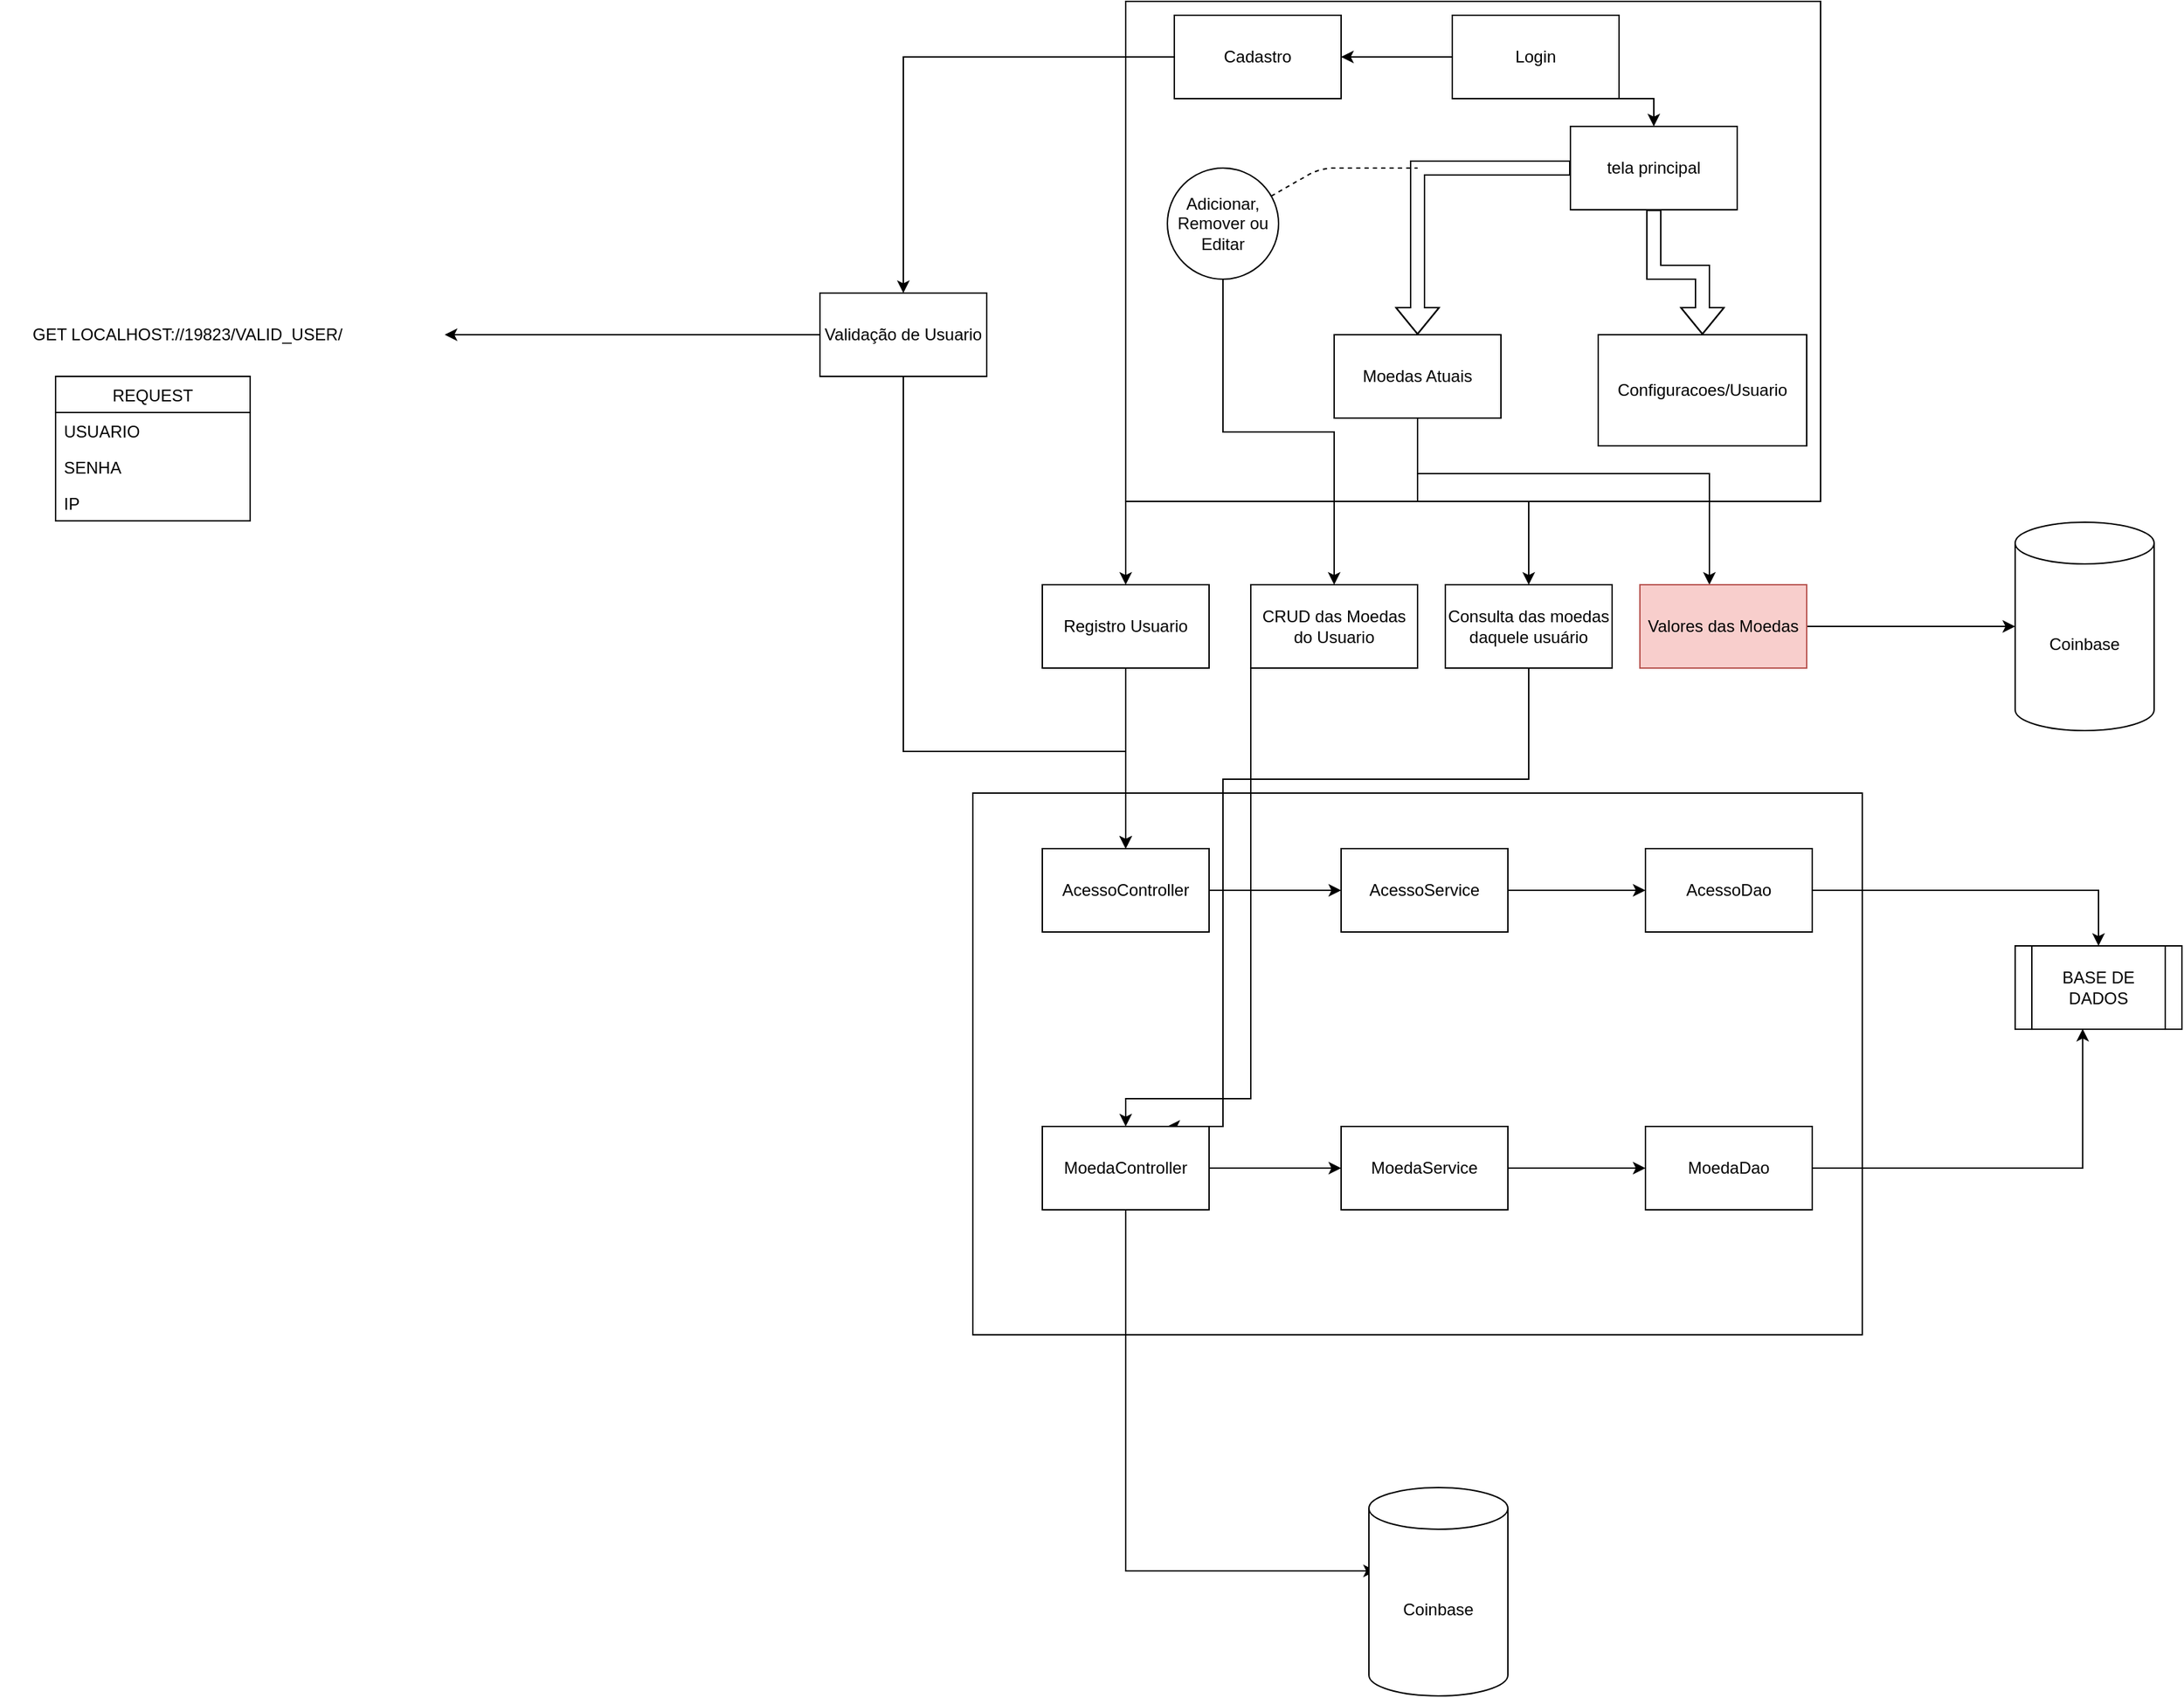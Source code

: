 <mxfile version="15.0.3" type="device"><diagram id="KHrLotCQYsm0z1PO8r3x" name="Page-1"><mxGraphModel dx="2389" dy="885" grid="1" gridSize="10" guides="1" tooltips="1" connect="1" arrows="1" fold="1" page="1" pageScale="1" pageWidth="827" pageHeight="1169" math="0" shadow="0"><root><mxCell id="0"/><mxCell id="1" parent="0"/><mxCell id="WY1pbF_B8n3K9dIkd5Sb-11" value="" style="rounded=0;whiteSpace=wrap;html=1;" vertex="1" parent="1"><mxGeometry x="-70" y="650" width="640" height="390" as="geometry"/></mxCell><mxCell id="WY1pbF_B8n3K9dIkd5Sb-8" value="" style="rounded=0;whiteSpace=wrap;html=1;" vertex="1" parent="1"><mxGeometry x="40" y="80" width="500" height="360" as="geometry"/></mxCell><mxCell id="WY1pbF_B8n3K9dIkd5Sb-2" style="edgeStyle=orthogonalEdgeStyle;rounded=0;orthogonalLoop=1;jettySize=auto;html=1;shape=flexArrow;" edge="1" parent="1" source="WY1pbF_B8n3K9dIkd5Sb-1" target="WY1pbF_B8n3K9dIkd5Sb-3"><mxGeometry relative="1" as="geometry"><mxPoint x="220" y="330" as="targetPoint"/></mxGeometry></mxCell><mxCell id="WY1pbF_B8n3K9dIkd5Sb-10" style="edgeStyle=orthogonalEdgeStyle;rounded=0;orthogonalLoop=1;jettySize=auto;html=1;exitX=0.5;exitY=1;exitDx=0;exitDy=0;entryX=0.5;entryY=0;entryDx=0;entryDy=0;shape=flexArrow;" edge="1" parent="1" source="WY1pbF_B8n3K9dIkd5Sb-1" target="WY1pbF_B8n3K9dIkd5Sb-9"><mxGeometry relative="1" as="geometry"/></mxCell><mxCell id="WY1pbF_B8n3K9dIkd5Sb-1" value="tela principal" style="rounded=0;whiteSpace=wrap;html=1;" vertex="1" parent="1"><mxGeometry x="360" y="170" width="120" height="60" as="geometry"/></mxCell><mxCell id="WY1pbF_B8n3K9dIkd5Sb-25" style="edgeStyle=orthogonalEdgeStyle;rounded=0;orthogonalLoop=1;jettySize=auto;html=1;" edge="1" parent="1" source="WY1pbF_B8n3K9dIkd5Sb-3" target="WY1pbF_B8n3K9dIkd5Sb-26"><mxGeometry relative="1" as="geometry"><mxPoint x="340" y="510" as="targetPoint"/></mxGeometry></mxCell><mxCell id="WY1pbF_B8n3K9dIkd5Sb-27" style="edgeStyle=orthogonalEdgeStyle;rounded=0;orthogonalLoop=1;jettySize=auto;html=1;" edge="1" parent="1" source="WY1pbF_B8n3K9dIkd5Sb-3" target="WY1pbF_B8n3K9dIkd5Sb-28"><mxGeometry relative="1" as="geometry"><mxPoint x="460" y="550" as="targetPoint"/><Array as="points"><mxPoint x="250" y="420"/><mxPoint x="460" y="420"/></Array></mxGeometry></mxCell><mxCell id="WY1pbF_B8n3K9dIkd5Sb-3" value="Moedas Atuais" style="rounded=0;whiteSpace=wrap;html=1;" vertex="1" parent="1"><mxGeometry x="190" y="320" width="120" height="60" as="geometry"/></mxCell><mxCell id="WY1pbF_B8n3K9dIkd5Sb-23" style="edgeStyle=orthogonalEdgeStyle;rounded=0;orthogonalLoop=1;jettySize=auto;html=1;" edge="1" parent="1" source="WY1pbF_B8n3K9dIkd5Sb-4" target="WY1pbF_B8n3K9dIkd5Sb-24"><mxGeometry relative="1" as="geometry"><mxPoint x="170" y="520" as="targetPoint"/></mxGeometry></mxCell><mxCell id="WY1pbF_B8n3K9dIkd5Sb-4" value="Adicionar, Remover ou Editar" style="ellipse;whiteSpace=wrap;html=1;aspect=fixed;" vertex="1" parent="1"><mxGeometry x="70" y="200" width="80" height="80" as="geometry"/></mxCell><mxCell id="WY1pbF_B8n3K9dIkd5Sb-5" value="" style="endArrow=none;dashed=1;html=1;" edge="1" parent="1" source="WY1pbF_B8n3K9dIkd5Sb-4"><mxGeometry width="50" height="50" relative="1" as="geometry"><mxPoint x="150" y="190" as="sourcePoint"/><mxPoint x="250" y="200" as="targetPoint"/><Array as="points"><mxPoint x="180" y="200"/></Array></mxGeometry></mxCell><mxCell id="WY1pbF_B8n3K9dIkd5Sb-6" value="BASE DE DADOS" style="shape=process;whiteSpace=wrap;html=1;backgroundOutline=1;" vertex="1" parent="1"><mxGeometry x="680" y="760" width="120" height="60" as="geometry"/></mxCell><mxCell id="WY1pbF_B8n3K9dIkd5Sb-9" value="Configuracoes/Usuario" style="rounded=0;whiteSpace=wrap;html=1;" vertex="1" parent="1"><mxGeometry x="380" y="320" width="150" height="80" as="geometry"/></mxCell><mxCell id="WY1pbF_B8n3K9dIkd5Sb-13" style="edgeStyle=orthogonalEdgeStyle;rounded=0;orthogonalLoop=1;jettySize=auto;html=1;exitX=1;exitY=1;exitDx=0;exitDy=0;entryX=0.5;entryY=0;entryDx=0;entryDy=0;" edge="1" parent="1" source="WY1pbF_B8n3K9dIkd5Sb-12" target="WY1pbF_B8n3K9dIkd5Sb-1"><mxGeometry relative="1" as="geometry"/></mxCell><mxCell id="WY1pbF_B8n3K9dIkd5Sb-17" value="" style="edgeStyle=orthogonalEdgeStyle;rounded=0;orthogonalLoop=1;jettySize=auto;html=1;" edge="1" parent="1" source="WY1pbF_B8n3K9dIkd5Sb-12" target="WY1pbF_B8n3K9dIkd5Sb-16"><mxGeometry relative="1" as="geometry"/></mxCell><mxCell id="WY1pbF_B8n3K9dIkd5Sb-21" style="edgeStyle=orthogonalEdgeStyle;rounded=0;orthogonalLoop=1;jettySize=auto;html=1;" edge="1" parent="1" source="WY1pbF_B8n3K9dIkd5Sb-12" target="WY1pbF_B8n3K9dIkd5Sb-22"><mxGeometry relative="1" as="geometry"><mxPoint x="650" y="400" as="targetPoint"/></mxGeometry></mxCell><mxCell id="WY1pbF_B8n3K9dIkd5Sb-12" value="Login" style="rounded=0;whiteSpace=wrap;html=1;" vertex="1" parent="1"><mxGeometry x="275" y="90" width="120" height="60" as="geometry"/></mxCell><mxCell id="WY1pbF_B8n3K9dIkd5Sb-19" style="edgeStyle=orthogonalEdgeStyle;rounded=0;orthogonalLoop=1;jettySize=auto;html=1;" edge="1" parent="1" source="WY1pbF_B8n3K9dIkd5Sb-16" target="WY1pbF_B8n3K9dIkd5Sb-20"><mxGeometry relative="1" as="geometry"><mxPoint x="20" y="540" as="targetPoint"/><Array as="points"><mxPoint x="40" y="120"/></Array></mxGeometry></mxCell><mxCell id="WY1pbF_B8n3K9dIkd5Sb-16" value="Cadastro" style="rounded=0;whiteSpace=wrap;html=1;" vertex="1" parent="1"><mxGeometry x="75" y="90" width="120" height="60" as="geometry"/></mxCell><mxCell id="WY1pbF_B8n3K9dIkd5Sb-29" style="edgeStyle=orthogonalEdgeStyle;rounded=0;orthogonalLoop=1;jettySize=auto;html=1;" edge="1" parent="1" source="WY1pbF_B8n3K9dIkd5Sb-20" target="WY1pbF_B8n3K9dIkd5Sb-30"><mxGeometry relative="1" as="geometry"><mxPoint x="40" y="620" as="targetPoint"/></mxGeometry></mxCell><mxCell id="WY1pbF_B8n3K9dIkd5Sb-20" value="Registro Usuario" style="rounded=0;whiteSpace=wrap;html=1;" vertex="1" parent="1"><mxGeometry x="-20" y="500" width="120" height="60" as="geometry"/></mxCell><mxCell id="WY1pbF_B8n3K9dIkd5Sb-31" style="edgeStyle=orthogonalEdgeStyle;rounded=0;orthogonalLoop=1;jettySize=auto;html=1;entryX=0.5;entryY=0;entryDx=0;entryDy=0;" edge="1" parent="1" source="WY1pbF_B8n3K9dIkd5Sb-22" target="WY1pbF_B8n3K9dIkd5Sb-30"><mxGeometry relative="1" as="geometry"><Array as="points"><mxPoint x="-120" y="620"/><mxPoint x="40" y="620"/></Array></mxGeometry></mxCell><mxCell id="WY1pbF_B8n3K9dIkd5Sb-50" style="edgeStyle=orthogonalEdgeStyle;rounded=0;orthogonalLoop=1;jettySize=auto;html=1;" edge="1" parent="1" source="WY1pbF_B8n3K9dIkd5Sb-22"><mxGeometry relative="1" as="geometry"><mxPoint x="-450" y="320" as="targetPoint"/></mxGeometry></mxCell><mxCell id="WY1pbF_B8n3K9dIkd5Sb-22" value="Validação de Usuario" style="rounded=0;whiteSpace=wrap;html=1;" vertex="1" parent="1"><mxGeometry x="-180" y="290" width="120" height="60" as="geometry"/></mxCell><mxCell id="WY1pbF_B8n3K9dIkd5Sb-37" style="edgeStyle=orthogonalEdgeStyle;rounded=0;orthogonalLoop=1;jettySize=auto;html=1;entryX=0.5;entryY=0;entryDx=0;entryDy=0;" edge="1" parent="1" source="WY1pbF_B8n3K9dIkd5Sb-24" target="WY1pbF_B8n3K9dIkd5Sb-38"><mxGeometry relative="1" as="geometry"><mxPoint x="180" y="580" as="targetPoint"/><Array as="points"><mxPoint x="130" y="870"/><mxPoint x="40" y="870"/></Array></mxGeometry></mxCell><mxCell id="WY1pbF_B8n3K9dIkd5Sb-24" value="CRUD das Moedas do Usuario" style="rounded=0;whiteSpace=wrap;html=1;" vertex="1" parent="1"><mxGeometry x="130" y="500" width="120" height="60" as="geometry"/></mxCell><mxCell id="WY1pbF_B8n3K9dIkd5Sb-48" style="edgeStyle=orthogonalEdgeStyle;rounded=0;orthogonalLoop=1;jettySize=auto;html=1;entryX=0.75;entryY=0;entryDx=0;entryDy=0;" edge="1" parent="1" source="WY1pbF_B8n3K9dIkd5Sb-26" target="WY1pbF_B8n3K9dIkd5Sb-38"><mxGeometry relative="1" as="geometry"><Array as="points"><mxPoint x="330" y="640"/><mxPoint x="110" y="640"/><mxPoint x="110" y="890"/></Array></mxGeometry></mxCell><mxCell id="WY1pbF_B8n3K9dIkd5Sb-26" value="Consulta das moedas daquele usuário" style="rounded=0;whiteSpace=wrap;html=1;" vertex="1" parent="1"><mxGeometry x="270" y="500" width="120" height="60" as="geometry"/></mxCell><mxCell id="WY1pbF_B8n3K9dIkd5Sb-44" style="edgeStyle=orthogonalEdgeStyle;rounded=0;orthogonalLoop=1;jettySize=auto;html=1;" edge="1" parent="1" source="WY1pbF_B8n3K9dIkd5Sb-28" target="WY1pbF_B8n3K9dIkd5Sb-45"><mxGeometry relative="1" as="geometry"><mxPoint x="690" y="530" as="targetPoint"/></mxGeometry></mxCell><mxCell id="WY1pbF_B8n3K9dIkd5Sb-28" value="Valores das Moedas" style="rounded=0;whiteSpace=wrap;html=1;fillColor=#f8cecc;strokeColor=#b85450;" vertex="1" parent="1"><mxGeometry x="410" y="500" width="120" height="60" as="geometry"/></mxCell><mxCell id="WY1pbF_B8n3K9dIkd5Sb-32" style="edgeStyle=orthogonalEdgeStyle;rounded=0;orthogonalLoop=1;jettySize=auto;html=1;" edge="1" parent="1" source="WY1pbF_B8n3K9dIkd5Sb-30" target="WY1pbF_B8n3K9dIkd5Sb-33"><mxGeometry relative="1" as="geometry"><mxPoint x="320" y="610" as="targetPoint"/></mxGeometry></mxCell><mxCell id="WY1pbF_B8n3K9dIkd5Sb-30" value="AcessoController" style="rounded=0;whiteSpace=wrap;html=1;" vertex="1" parent="1"><mxGeometry x="-20" y="690" width="120" height="60" as="geometry"/></mxCell><mxCell id="WY1pbF_B8n3K9dIkd5Sb-34" style="edgeStyle=orthogonalEdgeStyle;rounded=0;orthogonalLoop=1;jettySize=auto;html=1;" edge="1" parent="1" source="WY1pbF_B8n3K9dIkd5Sb-33" target="WY1pbF_B8n3K9dIkd5Sb-35"><mxGeometry relative="1" as="geometry"><mxPoint x="520" y="610" as="targetPoint"/></mxGeometry></mxCell><mxCell id="WY1pbF_B8n3K9dIkd5Sb-33" value="AcessoService" style="rounded=0;whiteSpace=wrap;html=1;" vertex="1" parent="1"><mxGeometry x="195" y="690" width="120" height="60" as="geometry"/></mxCell><mxCell id="WY1pbF_B8n3K9dIkd5Sb-36" style="edgeStyle=orthogonalEdgeStyle;rounded=0;orthogonalLoop=1;jettySize=auto;html=1;entryX=0.5;entryY=0;entryDx=0;entryDy=0;" edge="1" parent="1" source="WY1pbF_B8n3K9dIkd5Sb-35" target="WY1pbF_B8n3K9dIkd5Sb-6"><mxGeometry relative="1" as="geometry"/></mxCell><mxCell id="WY1pbF_B8n3K9dIkd5Sb-35" value="AcessoDao" style="rounded=0;whiteSpace=wrap;html=1;" vertex="1" parent="1"><mxGeometry x="414" y="690" width="120" height="60" as="geometry"/></mxCell><mxCell id="WY1pbF_B8n3K9dIkd5Sb-39" style="edgeStyle=orthogonalEdgeStyle;rounded=0;orthogonalLoop=1;jettySize=auto;html=1;" edge="1" parent="1" source="WY1pbF_B8n3K9dIkd5Sb-38" target="WY1pbF_B8n3K9dIkd5Sb-40"><mxGeometry relative="1" as="geometry"><mxPoint x="690" y="960" as="targetPoint"/></mxGeometry></mxCell><mxCell id="WY1pbF_B8n3K9dIkd5Sb-47" style="edgeStyle=orthogonalEdgeStyle;rounded=0;orthogonalLoop=1;jettySize=auto;html=1;entryX=0.05;entryY=0.4;entryDx=0;entryDy=0;entryPerimeter=0;" edge="1" parent="1" source="WY1pbF_B8n3K9dIkd5Sb-38" target="WY1pbF_B8n3K9dIkd5Sb-46"><mxGeometry relative="1" as="geometry"><Array as="points"><mxPoint x="40" y="1210"/></Array></mxGeometry></mxCell><mxCell id="WY1pbF_B8n3K9dIkd5Sb-38" value="MoedaController" style="rounded=0;whiteSpace=wrap;html=1;" vertex="1" parent="1"><mxGeometry x="-20" y="890" width="120" height="60" as="geometry"/></mxCell><mxCell id="WY1pbF_B8n3K9dIkd5Sb-41" style="edgeStyle=orthogonalEdgeStyle;rounded=0;orthogonalLoop=1;jettySize=auto;html=1;" edge="1" parent="1" source="WY1pbF_B8n3K9dIkd5Sb-40" target="WY1pbF_B8n3K9dIkd5Sb-42"><mxGeometry relative="1" as="geometry"><mxPoint x="690" y="1020" as="targetPoint"/></mxGeometry></mxCell><mxCell id="WY1pbF_B8n3K9dIkd5Sb-40" value="MoedaService" style="rounded=0;whiteSpace=wrap;html=1;" vertex="1" parent="1"><mxGeometry x="195" y="890" width="120" height="60" as="geometry"/></mxCell><mxCell id="WY1pbF_B8n3K9dIkd5Sb-43" style="edgeStyle=orthogonalEdgeStyle;rounded=0;orthogonalLoop=1;jettySize=auto;html=1;entryX=0.405;entryY=0.995;entryDx=0;entryDy=0;entryPerimeter=0;" edge="1" parent="1" source="WY1pbF_B8n3K9dIkd5Sb-42" target="WY1pbF_B8n3K9dIkd5Sb-6"><mxGeometry relative="1" as="geometry"/></mxCell><mxCell id="WY1pbF_B8n3K9dIkd5Sb-42" value="MoedaDao" style="rounded=0;whiteSpace=wrap;html=1;" vertex="1" parent="1"><mxGeometry x="414" y="890" width="120" height="60" as="geometry"/></mxCell><mxCell id="WY1pbF_B8n3K9dIkd5Sb-45" value="Coinbase" style="shape=cylinder3;whiteSpace=wrap;html=1;boundedLbl=1;backgroundOutline=1;size=15;" vertex="1" parent="1"><mxGeometry x="680" y="455" width="100" height="150" as="geometry"/></mxCell><mxCell id="WY1pbF_B8n3K9dIkd5Sb-46" value="Coinbase" style="shape=cylinder3;whiteSpace=wrap;html=1;boundedLbl=1;backgroundOutline=1;size=15;" vertex="1" parent="1"><mxGeometry x="215" y="1150" width="100" height="150" as="geometry"/></mxCell><mxCell id="WY1pbF_B8n3K9dIkd5Sb-51" value="GET LOCALHOST://19823/VALID_USER/" style="text;html=1;strokeColor=none;fillColor=none;align=center;verticalAlign=middle;whiteSpace=wrap;rounded=0;" vertex="1" parent="1"><mxGeometry x="-770" y="310" width="270" height="20" as="geometry"/></mxCell><mxCell id="WY1pbF_B8n3K9dIkd5Sb-53" value="REQUEST" style="swimlane;fontStyle=0;childLayout=stackLayout;horizontal=1;startSize=26;horizontalStack=0;resizeParent=1;resizeParentMax=0;resizeLast=0;collapsible=1;marginBottom=0;" vertex="1" parent="1"><mxGeometry x="-730" y="350" width="140" height="104" as="geometry"/></mxCell><mxCell id="WY1pbF_B8n3K9dIkd5Sb-54" value="USUARIO&#10;" style="text;strokeColor=none;fillColor=none;align=left;verticalAlign=top;spacingLeft=4;spacingRight=4;overflow=hidden;rotatable=0;points=[[0,0.5],[1,0.5]];portConstraint=eastwest;" vertex="1" parent="WY1pbF_B8n3K9dIkd5Sb-53"><mxGeometry y="26" width="140" height="26" as="geometry"/></mxCell><mxCell id="WY1pbF_B8n3K9dIkd5Sb-55" value="SENHA" style="text;strokeColor=none;fillColor=none;align=left;verticalAlign=top;spacingLeft=4;spacingRight=4;overflow=hidden;rotatable=0;points=[[0,0.5],[1,0.5]];portConstraint=eastwest;" vertex="1" parent="WY1pbF_B8n3K9dIkd5Sb-53"><mxGeometry y="52" width="140" height="26" as="geometry"/></mxCell><mxCell id="WY1pbF_B8n3K9dIkd5Sb-56" value="IP" style="text;strokeColor=none;fillColor=none;align=left;verticalAlign=top;spacingLeft=4;spacingRight=4;overflow=hidden;rotatable=0;points=[[0,0.5],[1,0.5]];portConstraint=eastwest;" vertex="1" parent="WY1pbF_B8n3K9dIkd5Sb-53"><mxGeometry y="78" width="140" height="26" as="geometry"/></mxCell></root></mxGraphModel></diagram></mxfile>